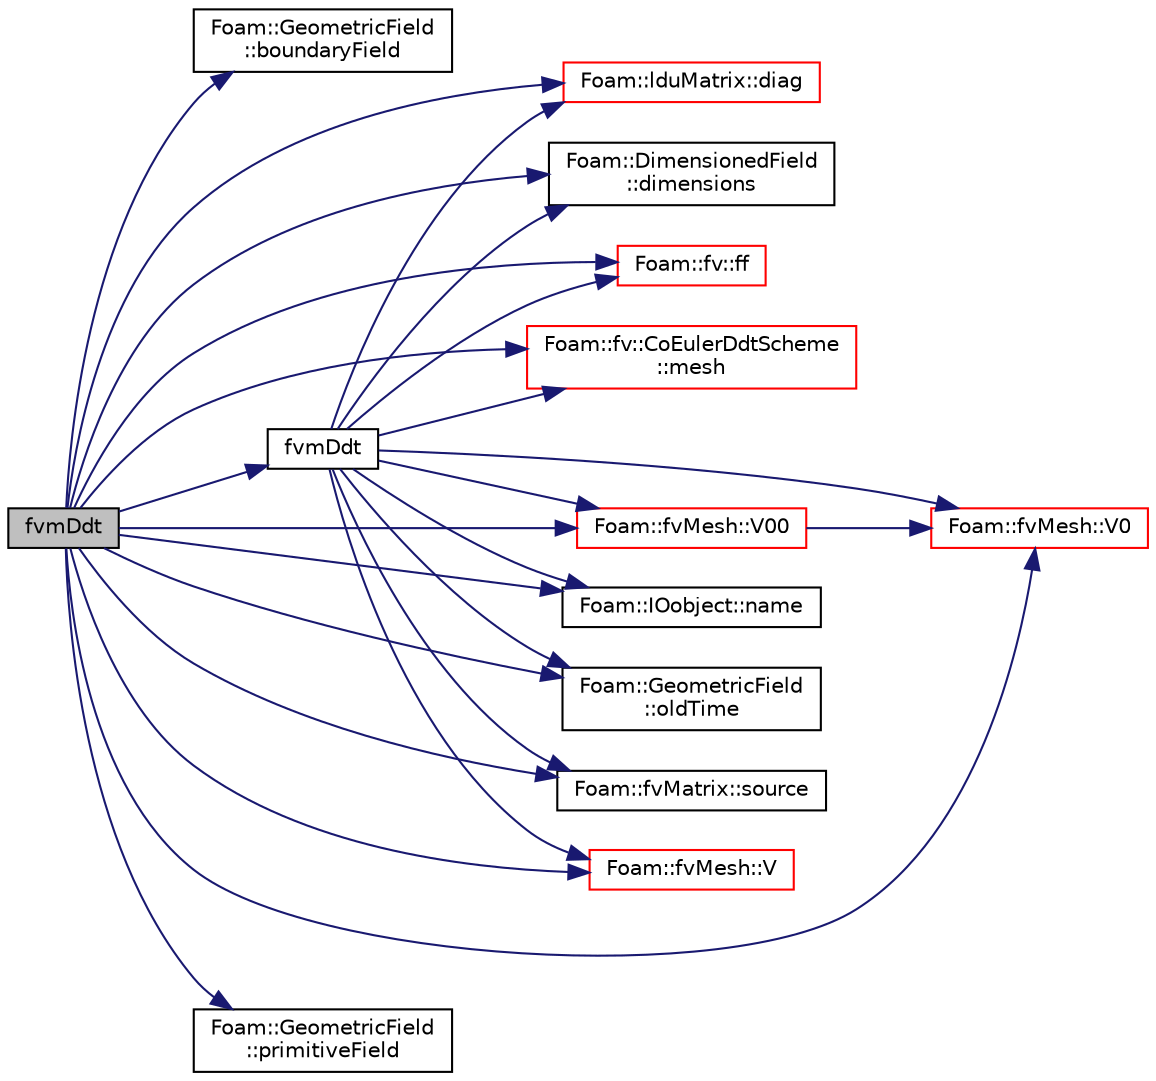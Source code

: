 digraph "fvmDdt"
{
  bgcolor="transparent";
  edge [fontname="Helvetica",fontsize="10",labelfontname="Helvetica",labelfontsize="10"];
  node [fontname="Helvetica",fontsize="10",shape=record];
  rankdir="LR";
  Node788 [label="fvmDdt",height=0.2,width=0.4,color="black", fillcolor="grey75", style="filled", fontcolor="black"];
  Node788 -> Node789 [color="midnightblue",fontsize="10",style="solid",fontname="Helvetica"];
  Node789 [label="Foam::GeometricField\l::boundaryField",height=0.2,width=0.4,color="black",URL="$a23249.html#a9ff7de36fba06b4f4f77a75142ad72b6",tooltip="Return const-reference to the boundary field. "];
  Node788 -> Node790 [color="midnightblue",fontsize="10",style="solid",fontname="Helvetica"];
  Node790 [label="Foam::lduMatrix::diag",height=0.2,width=0.4,color="red",URL="$a27929.html#a9140aaa9630c2cba2fe28369a649f2f0"];
  Node788 -> Node793 [color="midnightblue",fontsize="10",style="solid",fontname="Helvetica"];
  Node793 [label="Foam::DimensionedField\l::dimensions",height=0.2,width=0.4,color="black",URL="$a27497.html#a512673c2674ca2d38885f1bb5f6994fb",tooltip="Return dimensions. "];
  Node788 -> Node794 [color="midnightblue",fontsize="10",style="solid",fontname="Helvetica"];
  Node794 [label="Foam::fv::ff",height=0.2,width=0.4,color="red",URL="$a21858.html#ab38421d38a2395d0ae398d03fc20609c"];
  Node788 -> Node876 [color="midnightblue",fontsize="10",style="solid",fontname="Helvetica"];
  Node876 [label="fvmDdt",height=0.2,width=0.4,color="black",URL="$a23293.html#a8602a98a4ac41054bb3dcf8adc93b94b"];
  Node876 -> Node790 [color="midnightblue",fontsize="10",style="solid",fontname="Helvetica"];
  Node876 -> Node793 [color="midnightblue",fontsize="10",style="solid",fontname="Helvetica"];
  Node876 -> Node794 [color="midnightblue",fontsize="10",style="solid",fontname="Helvetica"];
  Node876 -> Node797 [color="midnightblue",fontsize="10",style="solid",fontname="Helvetica"];
  Node797 [label="Foam::fv::CoEulerDdtScheme\l::mesh",height=0.2,width=0.4,color="red",URL="$a23289.html#a470f06cfb9b6ee887cd85d63de275607",tooltip="Return mesh reference. "];
  Node876 -> Node877 [color="midnightblue",fontsize="10",style="solid",fontname="Helvetica"];
  Node877 [label="Foam::IOobject::name",height=0.2,width=0.4,color="black",URL="$a27249.html#acc80e00a8ac919288fb55bd14cc88bf6",tooltip="Return name. "];
  Node876 -> Node804 [color="midnightblue",fontsize="10",style="solid",fontname="Helvetica"];
  Node804 [label="Foam::GeometricField\l::oldTime",height=0.2,width=0.4,color="black",URL="$a23249.html#a2f51be6de19012555f923b0902d64135",tooltip="Return old time field. "];
  Node876 -> Node805 [color="midnightblue",fontsize="10",style="solid",fontname="Helvetica"];
  Node805 [label="Foam::fvMatrix::source",height=0.2,width=0.4,color="black",URL="$a23173.html#a4c49d61a0e11bbdadf6646dbe3740560"];
  Node876 -> Node812 [color="midnightblue",fontsize="10",style="solid",fontname="Helvetica"];
  Node812 [label="Foam::fvMesh::V",height=0.2,width=0.4,color="red",URL="$a23593.html#a13990535f2b5c121ee3f2dcd8c5c8b58",tooltip="Return cell volumes. "];
  Node876 -> Node873 [color="midnightblue",fontsize="10",style="solid",fontname="Helvetica"];
  Node873 [label="Foam::fvMesh::V0",height=0.2,width=0.4,color="red",URL="$a23593.html#a95c6ad4c59750a903039e82c7cc0d905",tooltip="Return old-time cell volumes. "];
  Node876 -> Node874 [color="midnightblue",fontsize="10",style="solid",fontname="Helvetica"];
  Node874 [label="Foam::fvMesh::V00",height=0.2,width=0.4,color="red",URL="$a23593.html#a2a5ad29bbf9f63ae344084de6b336793",tooltip="Return old-old-time cell volumes. "];
  Node874 -> Node873 [color="midnightblue",fontsize="10",style="solid",fontname="Helvetica"];
  Node788 -> Node797 [color="midnightblue",fontsize="10",style="solid",fontname="Helvetica"];
  Node788 -> Node877 [color="midnightblue",fontsize="10",style="solid",fontname="Helvetica"];
  Node788 -> Node804 [color="midnightblue",fontsize="10",style="solid",fontname="Helvetica"];
  Node788 -> Node800 [color="midnightblue",fontsize="10",style="solid",fontname="Helvetica"];
  Node800 [label="Foam::GeometricField\l::primitiveField",height=0.2,width=0.4,color="black",URL="$a23249.html#a3d8b34acd265b26c7d4984d1618f9ee2",tooltip="Return a const-reference to the internal field. "];
  Node788 -> Node805 [color="midnightblue",fontsize="10",style="solid",fontname="Helvetica"];
  Node788 -> Node812 [color="midnightblue",fontsize="10",style="solid",fontname="Helvetica"];
  Node788 -> Node873 [color="midnightblue",fontsize="10",style="solid",fontname="Helvetica"];
  Node788 -> Node874 [color="midnightblue",fontsize="10",style="solid",fontname="Helvetica"];
}
